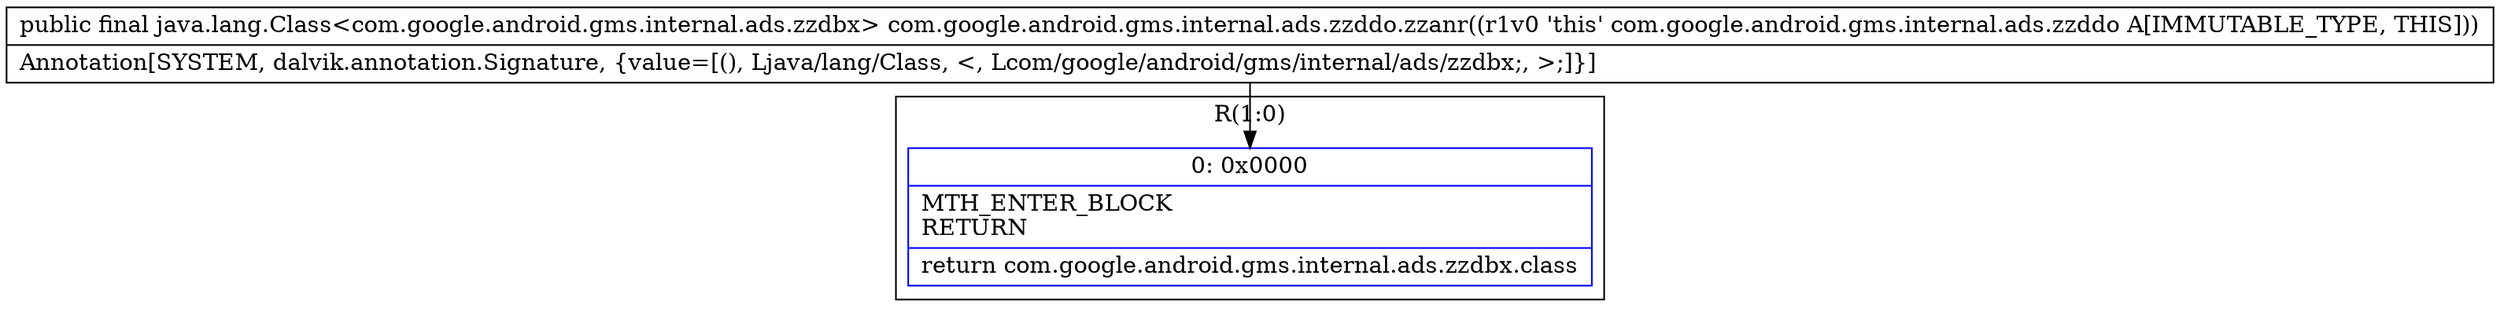 digraph "CFG forcom.google.android.gms.internal.ads.zzddo.zzanr()Ljava\/lang\/Class;" {
subgraph cluster_Region_324201031 {
label = "R(1:0)";
node [shape=record,color=blue];
Node_0 [shape=record,label="{0\:\ 0x0000|MTH_ENTER_BLOCK\lRETURN\l|return com.google.android.gms.internal.ads.zzdbx.class\l}"];
}
MethodNode[shape=record,label="{public final java.lang.Class\<com.google.android.gms.internal.ads.zzdbx\> com.google.android.gms.internal.ads.zzddo.zzanr((r1v0 'this' com.google.android.gms.internal.ads.zzddo A[IMMUTABLE_TYPE, THIS]))  | Annotation[SYSTEM, dalvik.annotation.Signature, \{value=[(), Ljava\/lang\/Class, \<, Lcom\/google\/android\/gms\/internal\/ads\/zzdbx;, \>;]\}]\l}"];
MethodNode -> Node_0;
}

